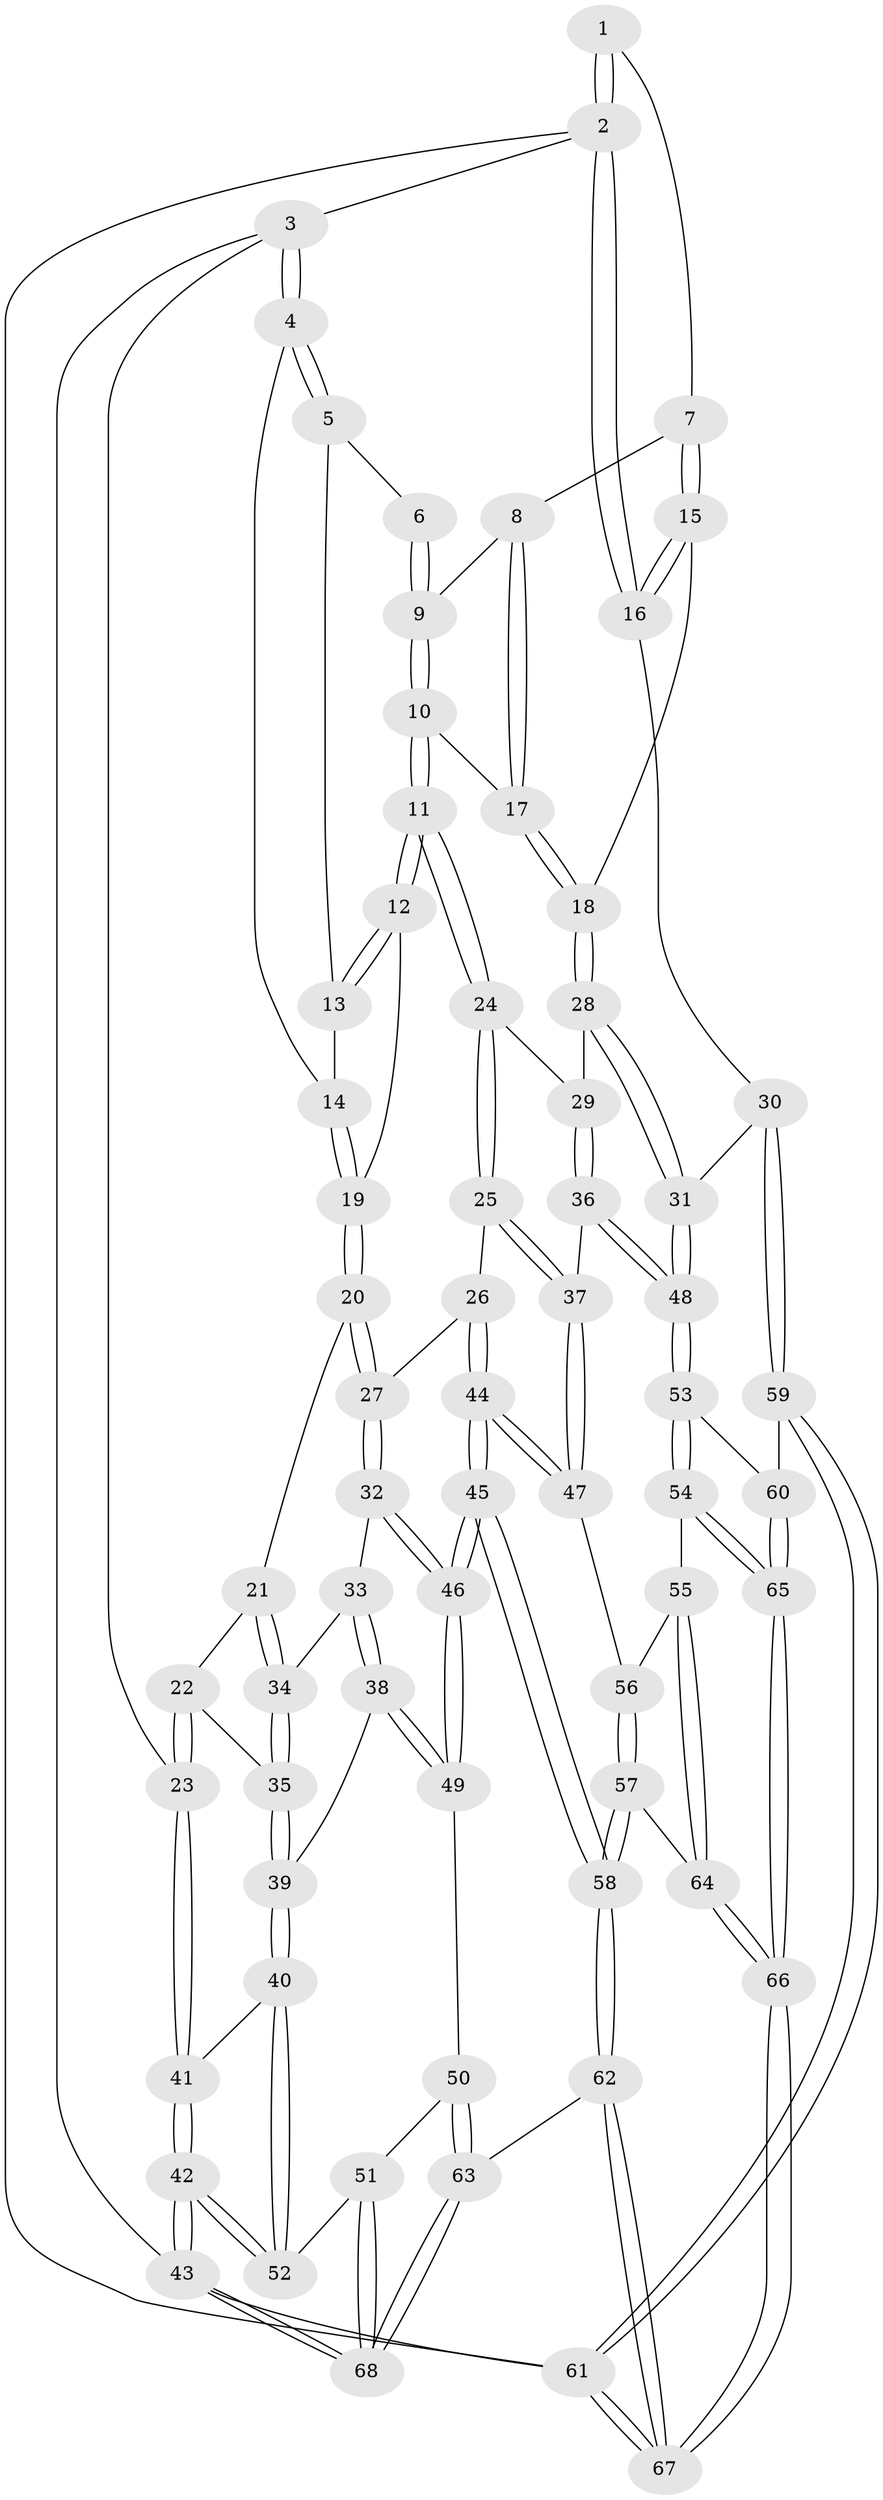 // Generated by graph-tools (version 1.1) at 2025/17/03/09/25 04:17:00]
// undirected, 68 vertices, 167 edges
graph export_dot {
graph [start="1"]
  node [color=gray90,style=filled];
  1 [pos="+0.7762765716786396+0"];
  2 [pos="+1+0"];
  3 [pos="+0+0"];
  4 [pos="+0+0"];
  5 [pos="+0.48594462701943114+0"];
  6 [pos="+0.6957716806077273+0"];
  7 [pos="+0.915129060516254+0.07131532855729722"];
  8 [pos="+0.8412577583754675+0.07526804591861423"];
  9 [pos="+0.729219391264627+0"];
  10 [pos="+0.6825892443856613+0.23097646973683042"];
  11 [pos="+0.5954080433222255+0.27251160853835915"];
  12 [pos="+0.528067524036713+0.2036409315184446"];
  13 [pos="+0.48370986705241376+0"];
  14 [pos="+0.2785108862975131+0.15222394909813472"];
  15 [pos="+1+0.10179665477222839"];
  16 [pos="+1+0"];
  17 [pos="+0.8100353659744229+0.24120904100783938"];
  18 [pos="+0.8491749316490408+0.2593080177980353"];
  19 [pos="+0.2828925756295488+0.1993174389781955"];
  20 [pos="+0.25105662478057367+0.24701234496583888"];
  21 [pos="+0.2052241873829758+0.2819997751454514"];
  22 [pos="+0.015894609827245137+0.2674562103239612"];
  23 [pos="+0+0.1802844037828793"];
  24 [pos="+0.5827672245302247+0.33405819085120525"];
  25 [pos="+0.5428267390171346+0.3926759161611733"];
  26 [pos="+0.5236442711213727+0.40439912646882514"];
  27 [pos="+0.4642961259751646+0.41170363279463457"];
  28 [pos="+0.9295707157680818+0.40309770156384683"];
  29 [pos="+0.7637925516727604+0.45885594570814026"];
  30 [pos="+1+0.4933175416682452"];
  31 [pos="+0.9466230808071886+0.41362076933339675"];
  32 [pos="+0.34173194262842094+0.48201884533493117"];
  33 [pos="+0.2592815674202135+0.4439725495308675"];
  34 [pos="+0.22091996240314285+0.3542629011959908"];
  35 [pos="+0.09650432728829511+0.48745205804184466"];
  36 [pos="+0.7225949691268694+0.6136094908942087"];
  37 [pos="+0.6629343287430578+0.5942819710754311"];
  38 [pos="+0.15946923578273484+0.5558239482584844"];
  39 [pos="+0.09775535896019605+0.5493180322555365"];
  40 [pos="+0.09688680773915222+0.5497708715414255"];
  41 [pos="+0+0.4852663065491796"];
  42 [pos="+0+0.8554012317365092"];
  43 [pos="+0+1"];
  44 [pos="+0.47430589212171775+0.6636435289049816"];
  45 [pos="+0.39586341380716333+0.7270309348437386"];
  46 [pos="+0.3522194426321377+0.7023062594812481"];
  47 [pos="+0.5259533083528589+0.6559784078285831"];
  48 [pos="+0.7654708737875322+0.6655024831918465"];
  49 [pos="+0.285967800075597+0.7004023806047543"];
  50 [pos="+0.2032983833153168+0.7480007082542198"];
  51 [pos="+0.0890005738685579+0.7904262920081037"];
  52 [pos="+0.022299633706861284+0.7766332285612013"];
  53 [pos="+0.7837533074533307+0.7060520896453487"];
  54 [pos="+0.765530534890459+0.7290893349033177"];
  55 [pos="+0.7344722245707916+0.7454340495057189"];
  56 [pos="+0.6036445502866038+0.7122089058285413"];
  57 [pos="+0.5720411174891812+0.8314057816249668"];
  58 [pos="+0.4464517179146718+0.8702521679305812"];
  59 [pos="+1+0.7537513579990172"];
  60 [pos="+0.9057280446768217+0.7243707393489855"];
  61 [pos="+1+1"];
  62 [pos="+0.41468648996491664+1"];
  63 [pos="+0.31398922646377936+1"];
  64 [pos="+0.6475706462071346+0.8162051901065396"];
  65 [pos="+0.7862837908739566+1"];
  66 [pos="+0.7889717306503202+1"];
  67 [pos="+0.7982726226421437+1"];
  68 [pos="+0.2927364540212386+1"];
  1 -- 2;
  1 -- 2;
  1 -- 7;
  2 -- 3;
  2 -- 16;
  2 -- 16;
  2 -- 61;
  3 -- 4;
  3 -- 4;
  3 -- 23;
  3 -- 43;
  4 -- 5;
  4 -- 5;
  4 -- 14;
  5 -- 6;
  5 -- 13;
  6 -- 9;
  6 -- 9;
  7 -- 8;
  7 -- 15;
  7 -- 15;
  8 -- 9;
  8 -- 17;
  8 -- 17;
  9 -- 10;
  9 -- 10;
  10 -- 11;
  10 -- 11;
  10 -- 17;
  11 -- 12;
  11 -- 12;
  11 -- 24;
  11 -- 24;
  12 -- 13;
  12 -- 13;
  12 -- 19;
  13 -- 14;
  14 -- 19;
  14 -- 19;
  15 -- 16;
  15 -- 16;
  15 -- 18;
  16 -- 30;
  17 -- 18;
  17 -- 18;
  18 -- 28;
  18 -- 28;
  19 -- 20;
  19 -- 20;
  20 -- 21;
  20 -- 27;
  20 -- 27;
  21 -- 22;
  21 -- 34;
  21 -- 34;
  22 -- 23;
  22 -- 23;
  22 -- 35;
  23 -- 41;
  23 -- 41;
  24 -- 25;
  24 -- 25;
  24 -- 29;
  25 -- 26;
  25 -- 37;
  25 -- 37;
  26 -- 27;
  26 -- 44;
  26 -- 44;
  27 -- 32;
  27 -- 32;
  28 -- 29;
  28 -- 31;
  28 -- 31;
  29 -- 36;
  29 -- 36;
  30 -- 31;
  30 -- 59;
  30 -- 59;
  31 -- 48;
  31 -- 48;
  32 -- 33;
  32 -- 46;
  32 -- 46;
  33 -- 34;
  33 -- 38;
  33 -- 38;
  34 -- 35;
  34 -- 35;
  35 -- 39;
  35 -- 39;
  36 -- 37;
  36 -- 48;
  36 -- 48;
  37 -- 47;
  37 -- 47;
  38 -- 39;
  38 -- 49;
  38 -- 49;
  39 -- 40;
  39 -- 40;
  40 -- 41;
  40 -- 52;
  40 -- 52;
  41 -- 42;
  41 -- 42;
  42 -- 43;
  42 -- 43;
  42 -- 52;
  42 -- 52;
  43 -- 68;
  43 -- 68;
  43 -- 61;
  44 -- 45;
  44 -- 45;
  44 -- 47;
  44 -- 47;
  45 -- 46;
  45 -- 46;
  45 -- 58;
  45 -- 58;
  46 -- 49;
  46 -- 49;
  47 -- 56;
  48 -- 53;
  48 -- 53;
  49 -- 50;
  50 -- 51;
  50 -- 63;
  50 -- 63;
  51 -- 52;
  51 -- 68;
  51 -- 68;
  53 -- 54;
  53 -- 54;
  53 -- 60;
  54 -- 55;
  54 -- 65;
  54 -- 65;
  55 -- 56;
  55 -- 64;
  55 -- 64;
  56 -- 57;
  56 -- 57;
  57 -- 58;
  57 -- 58;
  57 -- 64;
  58 -- 62;
  58 -- 62;
  59 -- 60;
  59 -- 61;
  59 -- 61;
  60 -- 65;
  60 -- 65;
  61 -- 67;
  61 -- 67;
  62 -- 63;
  62 -- 67;
  62 -- 67;
  63 -- 68;
  63 -- 68;
  64 -- 66;
  64 -- 66;
  65 -- 66;
  65 -- 66;
  66 -- 67;
  66 -- 67;
}
